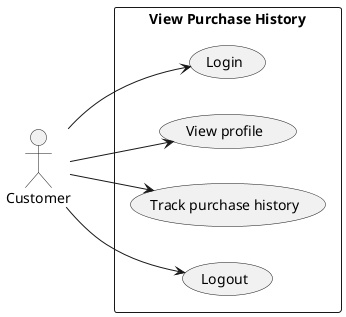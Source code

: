 @startuml View_Purchase_History_HT

left to right direction
actor Customer

rectangle "View Purchase History" as view_purchase_history {
  (Login)
  (View profile)
  (Track purchase history)
  (Logout)
}

Customer --> (Login)
Customer -->  (View profile)
Customer --> (Track purchase history)
Customer --> (Logout)

@endum